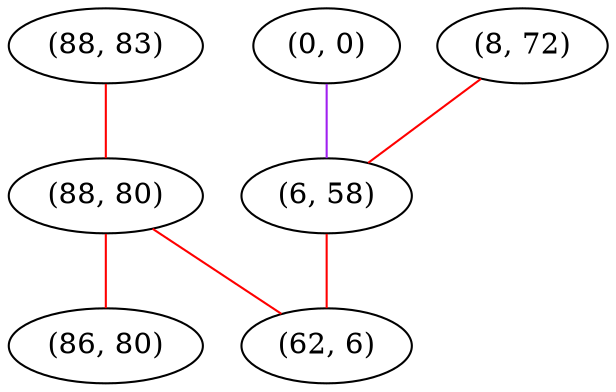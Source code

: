 graph "" {
"(88, 83)";
"(0, 0)";
"(88, 80)";
"(86, 80)";
"(8, 72)";
"(6, 58)";
"(62, 6)";
"(88, 83)" -- "(88, 80)"  [color=red, key=0, weight=1];
"(0, 0)" -- "(6, 58)"  [color=purple, key=0, weight=4];
"(88, 80)" -- "(86, 80)"  [color=red, key=0, weight=1];
"(88, 80)" -- "(62, 6)"  [color=red, key=0, weight=1];
"(8, 72)" -- "(6, 58)"  [color=red, key=0, weight=1];
"(6, 58)" -- "(62, 6)"  [color=red, key=0, weight=1];
}
